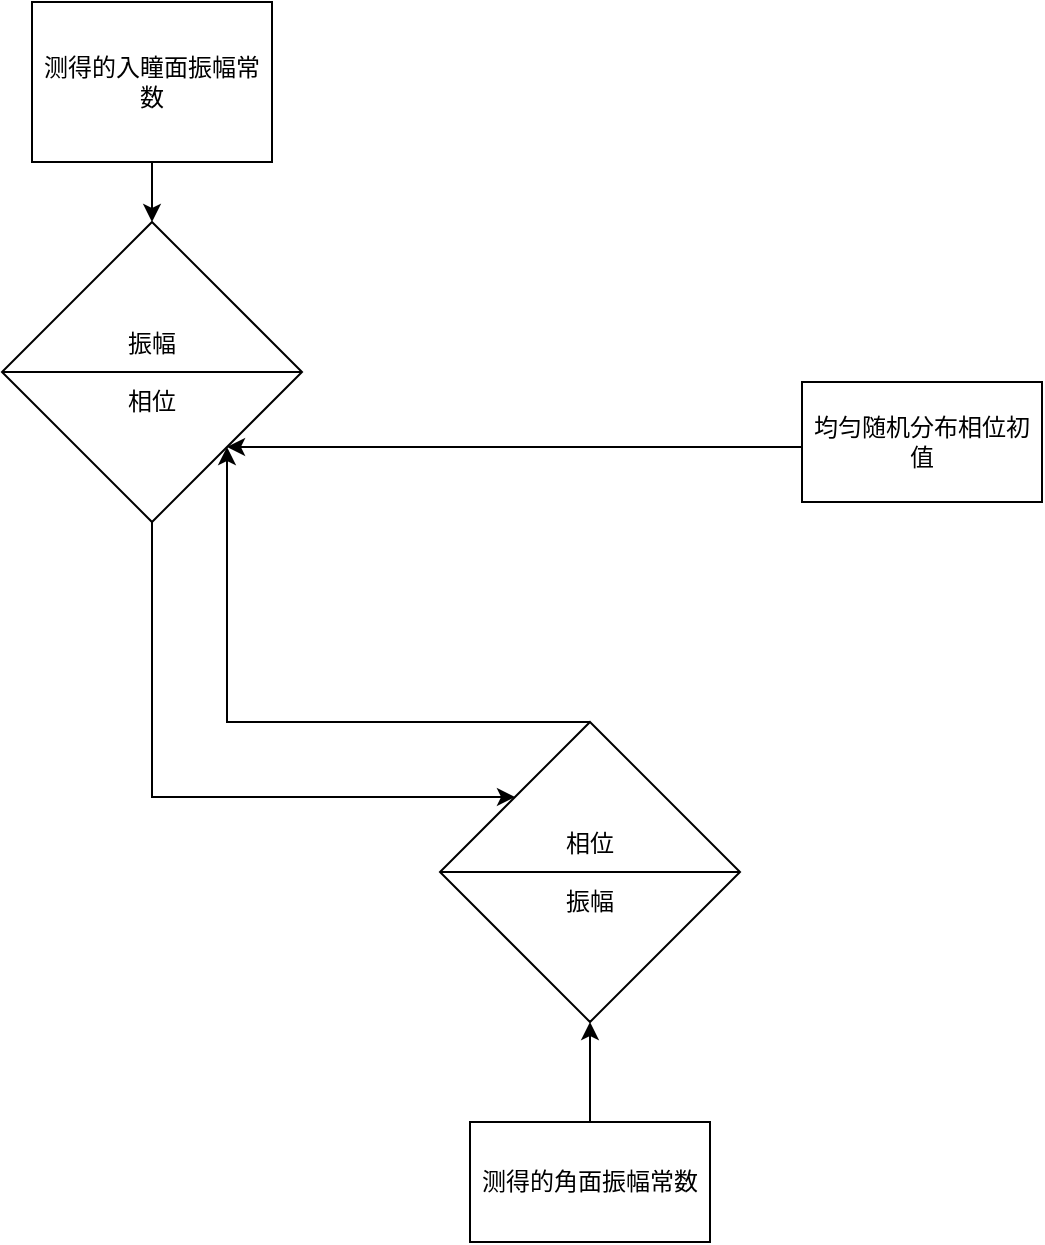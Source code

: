 <mxfile version="21.2.7" type="github">
  <diagram name="Page-1" id="l539_yyUPRejLKGmjSOX">
    <mxGraphModel dx="1432" dy="836" grid="1" gridSize="10" guides="1" tooltips="1" connect="1" arrows="1" fold="1" page="1" pageScale="1" pageWidth="827" pageHeight="1169" math="0" shadow="0">
      <root>
        <mxCell id="0" />
        <mxCell id="1" parent="0" />
        <mxCell id="QuUhz-nFBRAf6Jx1Iwls-6" value="" style="edgeStyle=orthogonalEdgeStyle;rounded=0;orthogonalLoop=1;jettySize=auto;html=1;" edge="1" parent="1" source="QuUhz-nFBRAf6Jx1Iwls-1" target="QuUhz-nFBRAf6Jx1Iwls-5">
          <mxGeometry relative="1" as="geometry" />
        </mxCell>
        <mxCell id="QuUhz-nFBRAf6Jx1Iwls-1" value="测得的入瞳面振幅常数" style="rounded=0;whiteSpace=wrap;html=1;" vertex="1" parent="1">
          <mxGeometry x="135" y="190" width="120" height="80" as="geometry" />
        </mxCell>
        <mxCell id="QuUhz-nFBRAf6Jx1Iwls-13" style="edgeStyle=orthogonalEdgeStyle;rounded=0;orthogonalLoop=1;jettySize=auto;html=1;entryX=0;entryY=0;entryDx=0;entryDy=0;" edge="1" parent="1" source="QuUhz-nFBRAf6Jx1Iwls-5" target="QuUhz-nFBRAf6Jx1Iwls-11">
          <mxGeometry relative="1" as="geometry">
            <Array as="points">
              <mxPoint x="195" y="588" />
            </Array>
          </mxGeometry>
        </mxCell>
        <mxCell id="QuUhz-nFBRAf6Jx1Iwls-5" value="振幅&lt;br&gt;&lt;br&gt;相位" style="shape=sortShape;perimeter=rhombusPerimeter;whiteSpace=wrap;html=1;" vertex="1" parent="1">
          <mxGeometry x="120" y="300" width="150" height="150" as="geometry" />
        </mxCell>
        <mxCell id="QuUhz-nFBRAf6Jx1Iwls-10" style="edgeStyle=orthogonalEdgeStyle;rounded=0;orthogonalLoop=1;jettySize=auto;html=1;entryX=1;entryY=1;entryDx=0;entryDy=0;" edge="1" parent="1" source="QuUhz-nFBRAf6Jx1Iwls-9" target="QuUhz-nFBRAf6Jx1Iwls-5">
          <mxGeometry relative="1" as="geometry">
            <Array as="points">
              <mxPoint x="395" y="413" />
            </Array>
          </mxGeometry>
        </mxCell>
        <mxCell id="QuUhz-nFBRAf6Jx1Iwls-9" value="均匀随机分布相位初值" style="rounded=0;whiteSpace=wrap;html=1;" vertex="1" parent="1">
          <mxGeometry x="520" y="380" width="120" height="60" as="geometry" />
        </mxCell>
        <mxCell id="QuUhz-nFBRAf6Jx1Iwls-12" style="edgeStyle=orthogonalEdgeStyle;rounded=0;orthogonalLoop=1;jettySize=auto;html=1;entryX=1;entryY=1;entryDx=0;entryDy=0;" edge="1" parent="1" source="QuUhz-nFBRAf6Jx1Iwls-11" target="QuUhz-nFBRAf6Jx1Iwls-5">
          <mxGeometry relative="1" as="geometry">
            <Array as="points">
              <mxPoint x="233" y="550" />
            </Array>
          </mxGeometry>
        </mxCell>
        <mxCell id="QuUhz-nFBRAf6Jx1Iwls-11" value="相位&lt;br&gt;&lt;br&gt;振幅" style="shape=sortShape;perimeter=rhombusPerimeter;whiteSpace=wrap;html=1;" vertex="1" parent="1">
          <mxGeometry x="339" y="550" width="150" height="150" as="geometry" />
        </mxCell>
        <mxCell id="QuUhz-nFBRAf6Jx1Iwls-15" style="edgeStyle=orthogonalEdgeStyle;rounded=0;orthogonalLoop=1;jettySize=auto;html=1;entryX=0.5;entryY=1;entryDx=0;entryDy=0;" edge="1" parent="1" source="QuUhz-nFBRAf6Jx1Iwls-14" target="QuUhz-nFBRAf6Jx1Iwls-11">
          <mxGeometry relative="1" as="geometry" />
        </mxCell>
        <mxCell id="QuUhz-nFBRAf6Jx1Iwls-14" value="测得的角面振幅常数" style="rounded=0;whiteSpace=wrap;html=1;" vertex="1" parent="1">
          <mxGeometry x="354" y="750" width="120" height="60" as="geometry" />
        </mxCell>
      </root>
    </mxGraphModel>
  </diagram>
</mxfile>
